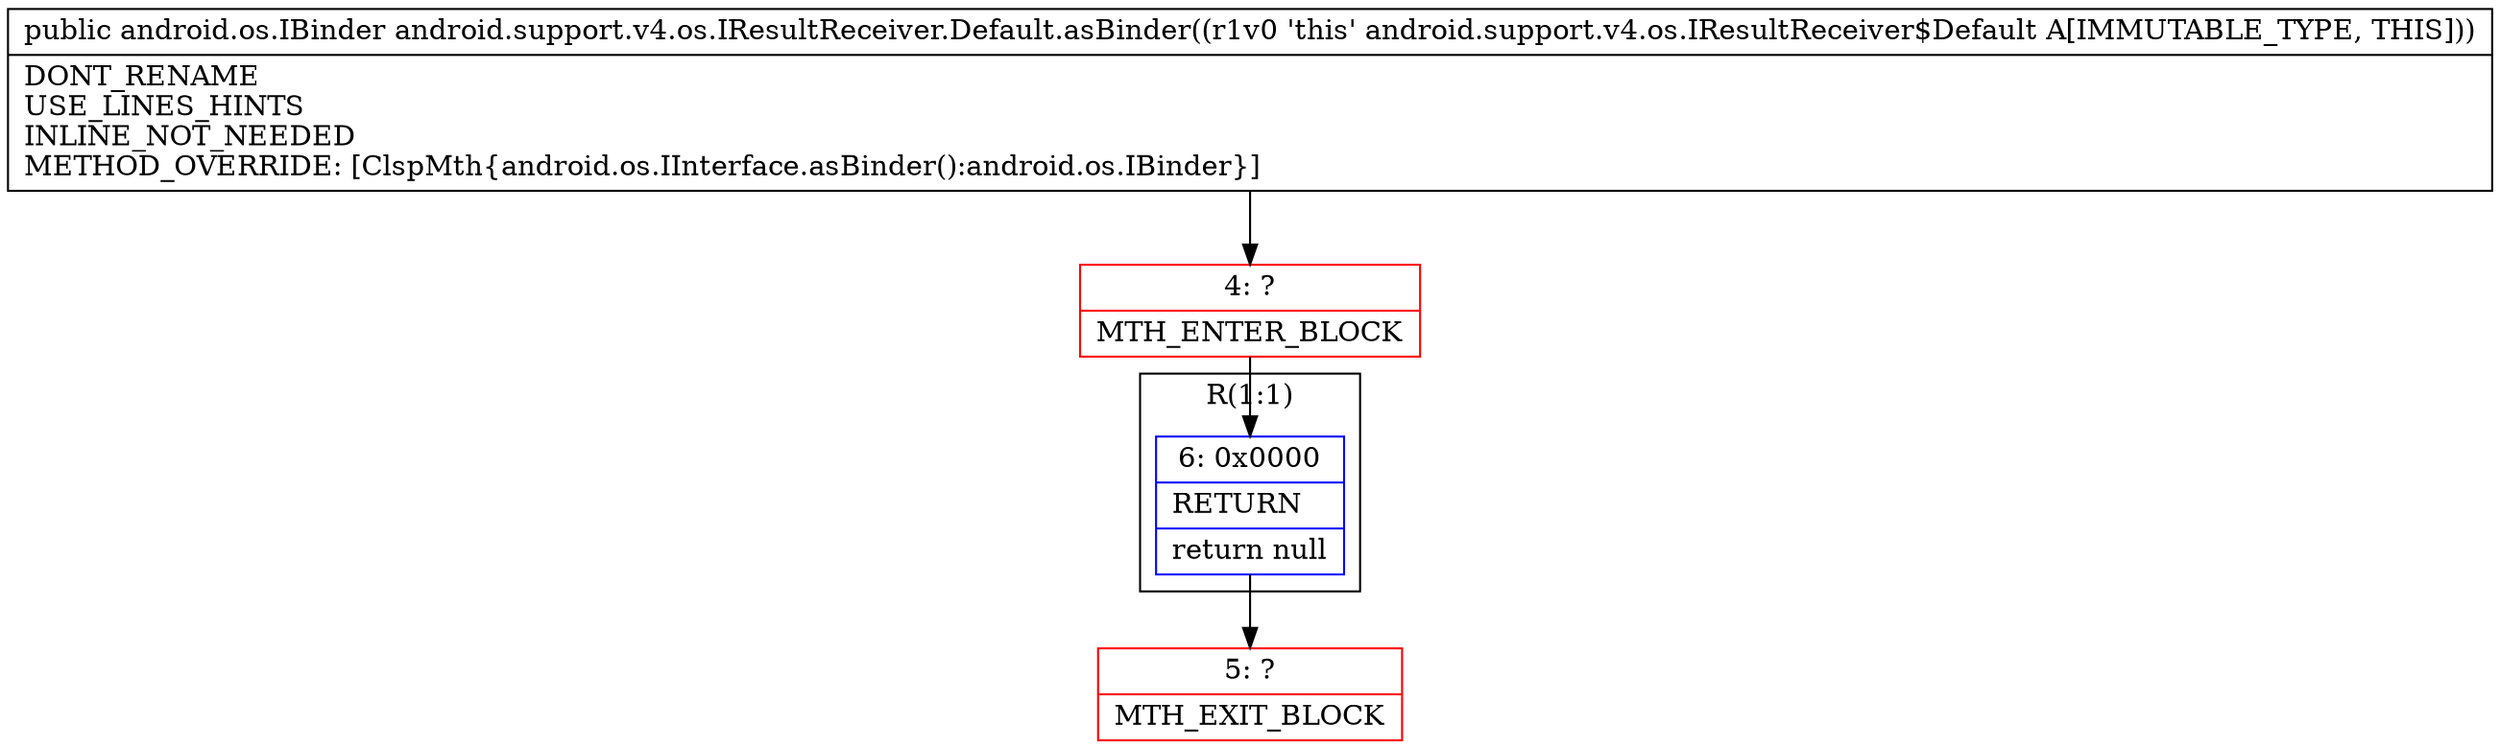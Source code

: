 digraph "CFG forandroid.support.v4.os.IResultReceiver.Default.asBinder()Landroid\/os\/IBinder;" {
subgraph cluster_Region_1065003098 {
label = "R(1:1)";
node [shape=record,color=blue];
Node_6 [shape=record,label="{6\:\ 0x0000|RETURN\l|return null\l}"];
}
Node_4 [shape=record,color=red,label="{4\:\ ?|MTH_ENTER_BLOCK\l}"];
Node_5 [shape=record,color=red,label="{5\:\ ?|MTH_EXIT_BLOCK\l}"];
MethodNode[shape=record,label="{public android.os.IBinder android.support.v4.os.IResultReceiver.Default.asBinder((r1v0 'this' android.support.v4.os.IResultReceiver$Default A[IMMUTABLE_TYPE, THIS]))  | DONT_RENAME\lUSE_LINES_HINTS\lINLINE_NOT_NEEDED\lMETHOD_OVERRIDE: [ClspMth\{android.os.IInterface.asBinder():android.os.IBinder\}]\l}"];
MethodNode -> Node_4;Node_6 -> Node_5;
Node_4 -> Node_6;
}

